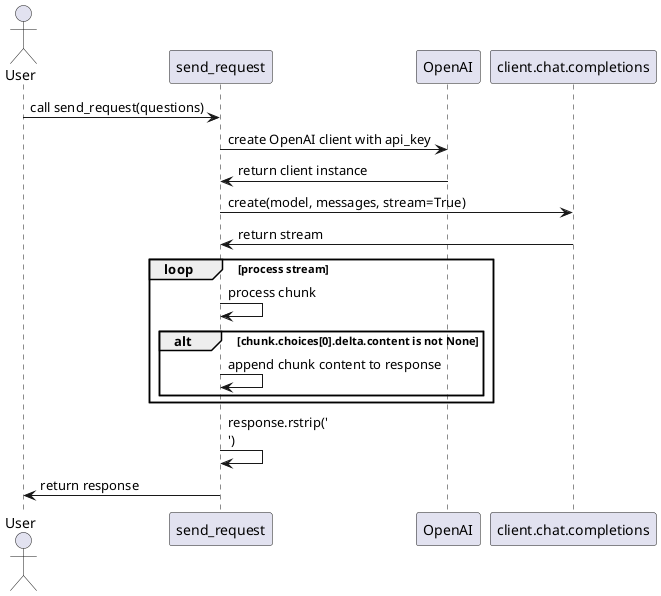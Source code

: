 @startuml
actor User

participant send_request
participant OpenAI
participant client.chat.completions

User -> send_request: call send_request(questions)
send_request -> OpenAI: create OpenAI client with api_key
OpenAI -> send_request: return client instance
send_request -> client.chat.completions: create(model, messages, stream=True)
client.chat.completions -> send_request: return stream

loop process stream
    send_request -> send_request: process chunk
    alt chunk.choices[0].delta.content is not None
        send_request -> send_request: append chunk content to response
    end
end

send_request -> send_request: response.rstrip('\n')
send_request -> User: return response
@enduml
